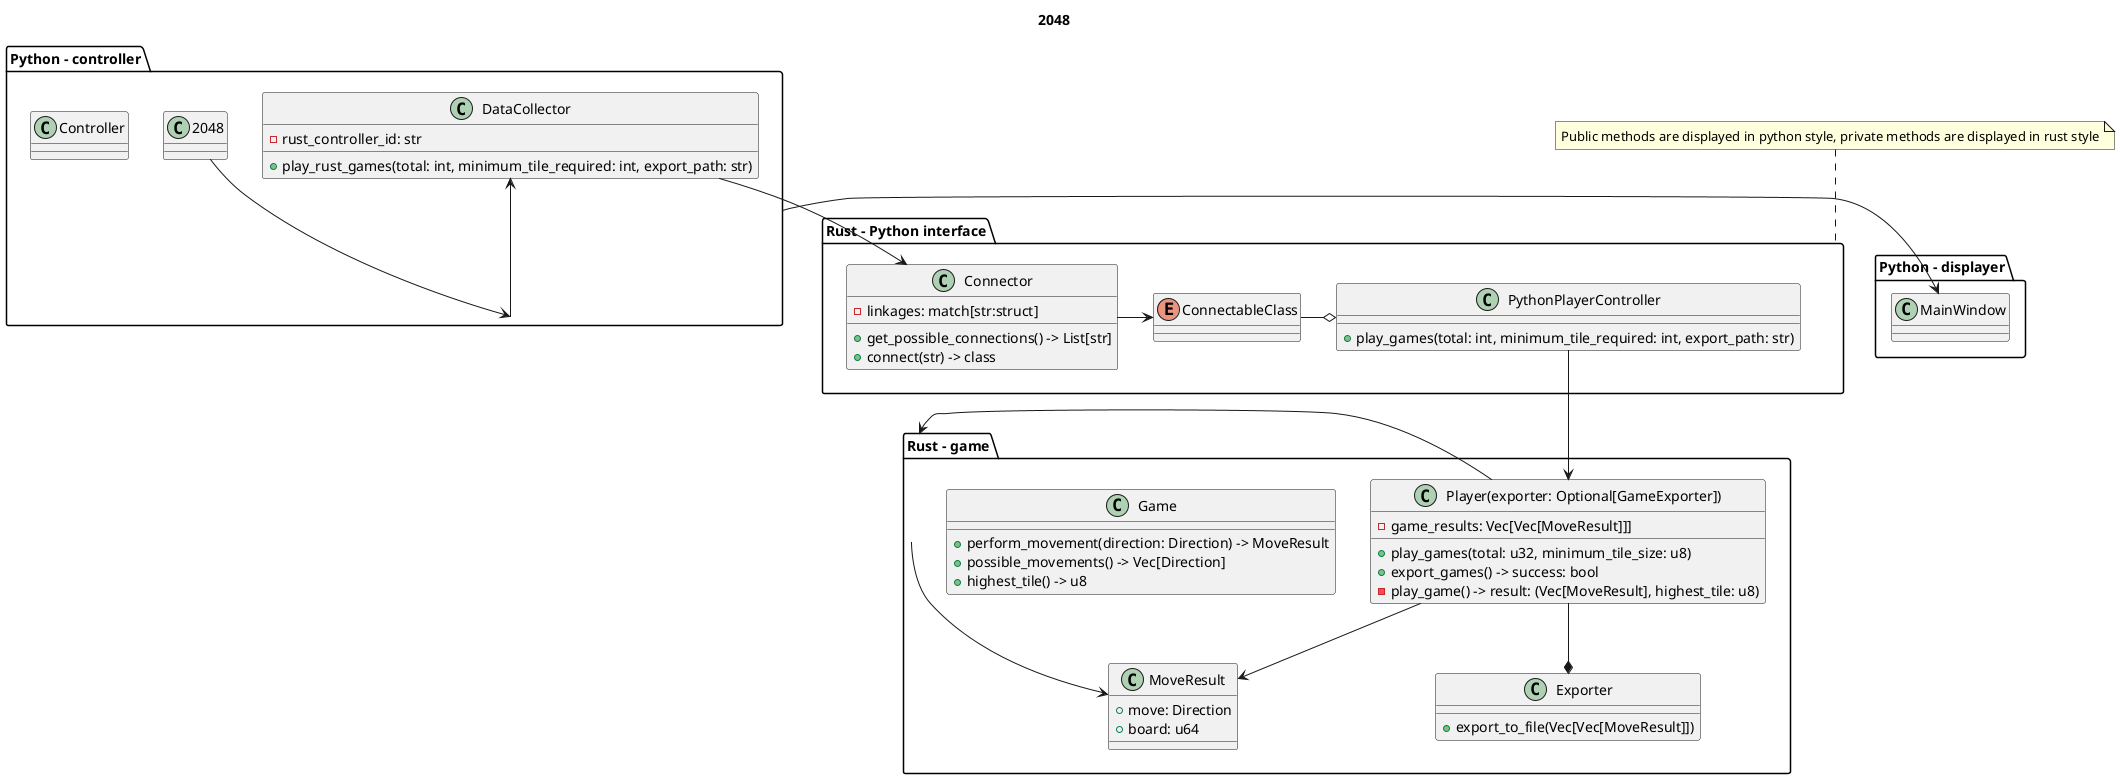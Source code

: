@startuml 2048

title 2048

package rust_game as "Rust - game" {

    class rust_move_result as "MoveResult" {
        + move: Direction
        + board: u64
    }
    class rust_player as "Player(exporter: Optional[GameExporter])" {
        + play_games(total: u32, minimum_tile_size: u8)
        + export_games() -> success: bool
        - play_game() -> result: (Vec[MoveResult], highest_tile: u8)
        - game_results: Vec[Vec[MoveResult]]]
    }
    class rust_game as "Game" {
        + perform_movement(direction: Direction) -> MoveResult
        + possible_movements() -> Vec[Direction]
        + highest_tile() -> u8
    }
    class rust_exporter as "Exporter" {
        + export_to_file(Vec[Vec[MoveResult]])
    }

}

rust_game --> rust_move_result
rust_player -> rust_game
rust_player --> rust_move_result
rust_player --* rust_exporter

package rust_python as "Rust - Python interface" {
    enum connectable as "ConnectableClass"

    class rust_connector as "Connector" {
        + get_possible_connections() -> List[str]
        + connect(str) -> class
        - linkages: match[str:struct]
    }

    class rust_player_controller as "PythonPlayerController" {
        + play_games(total: int, minimum_tile_required: int, export_path: str)
    }
}

note top of rust_python
    Public methods are displayed in python style, private methods are displayed in rust style
endnote

rust_connector -> connectable
connectable -o rust_player_controller
rust_player_controller --> rust_player

package py_controller as "Python - controller" {
    class 2048 {
    }

    class py_controller as "Controller" {
    }

    class py_data_collector as "DataCollector" {
        - rust_controller_id: str
        + play_rust_games(total: int, minimum_tile_required: int, export_path: str)
    }
}

2048 --> py_controller 
py_controller -> py_data_collector
py_data_collector --> rust_connector

package py_displayer as "Python - displayer" {
    class py_main_window as "MainWindow" {
    }
}

py_controller -> py_main_window

@enduml